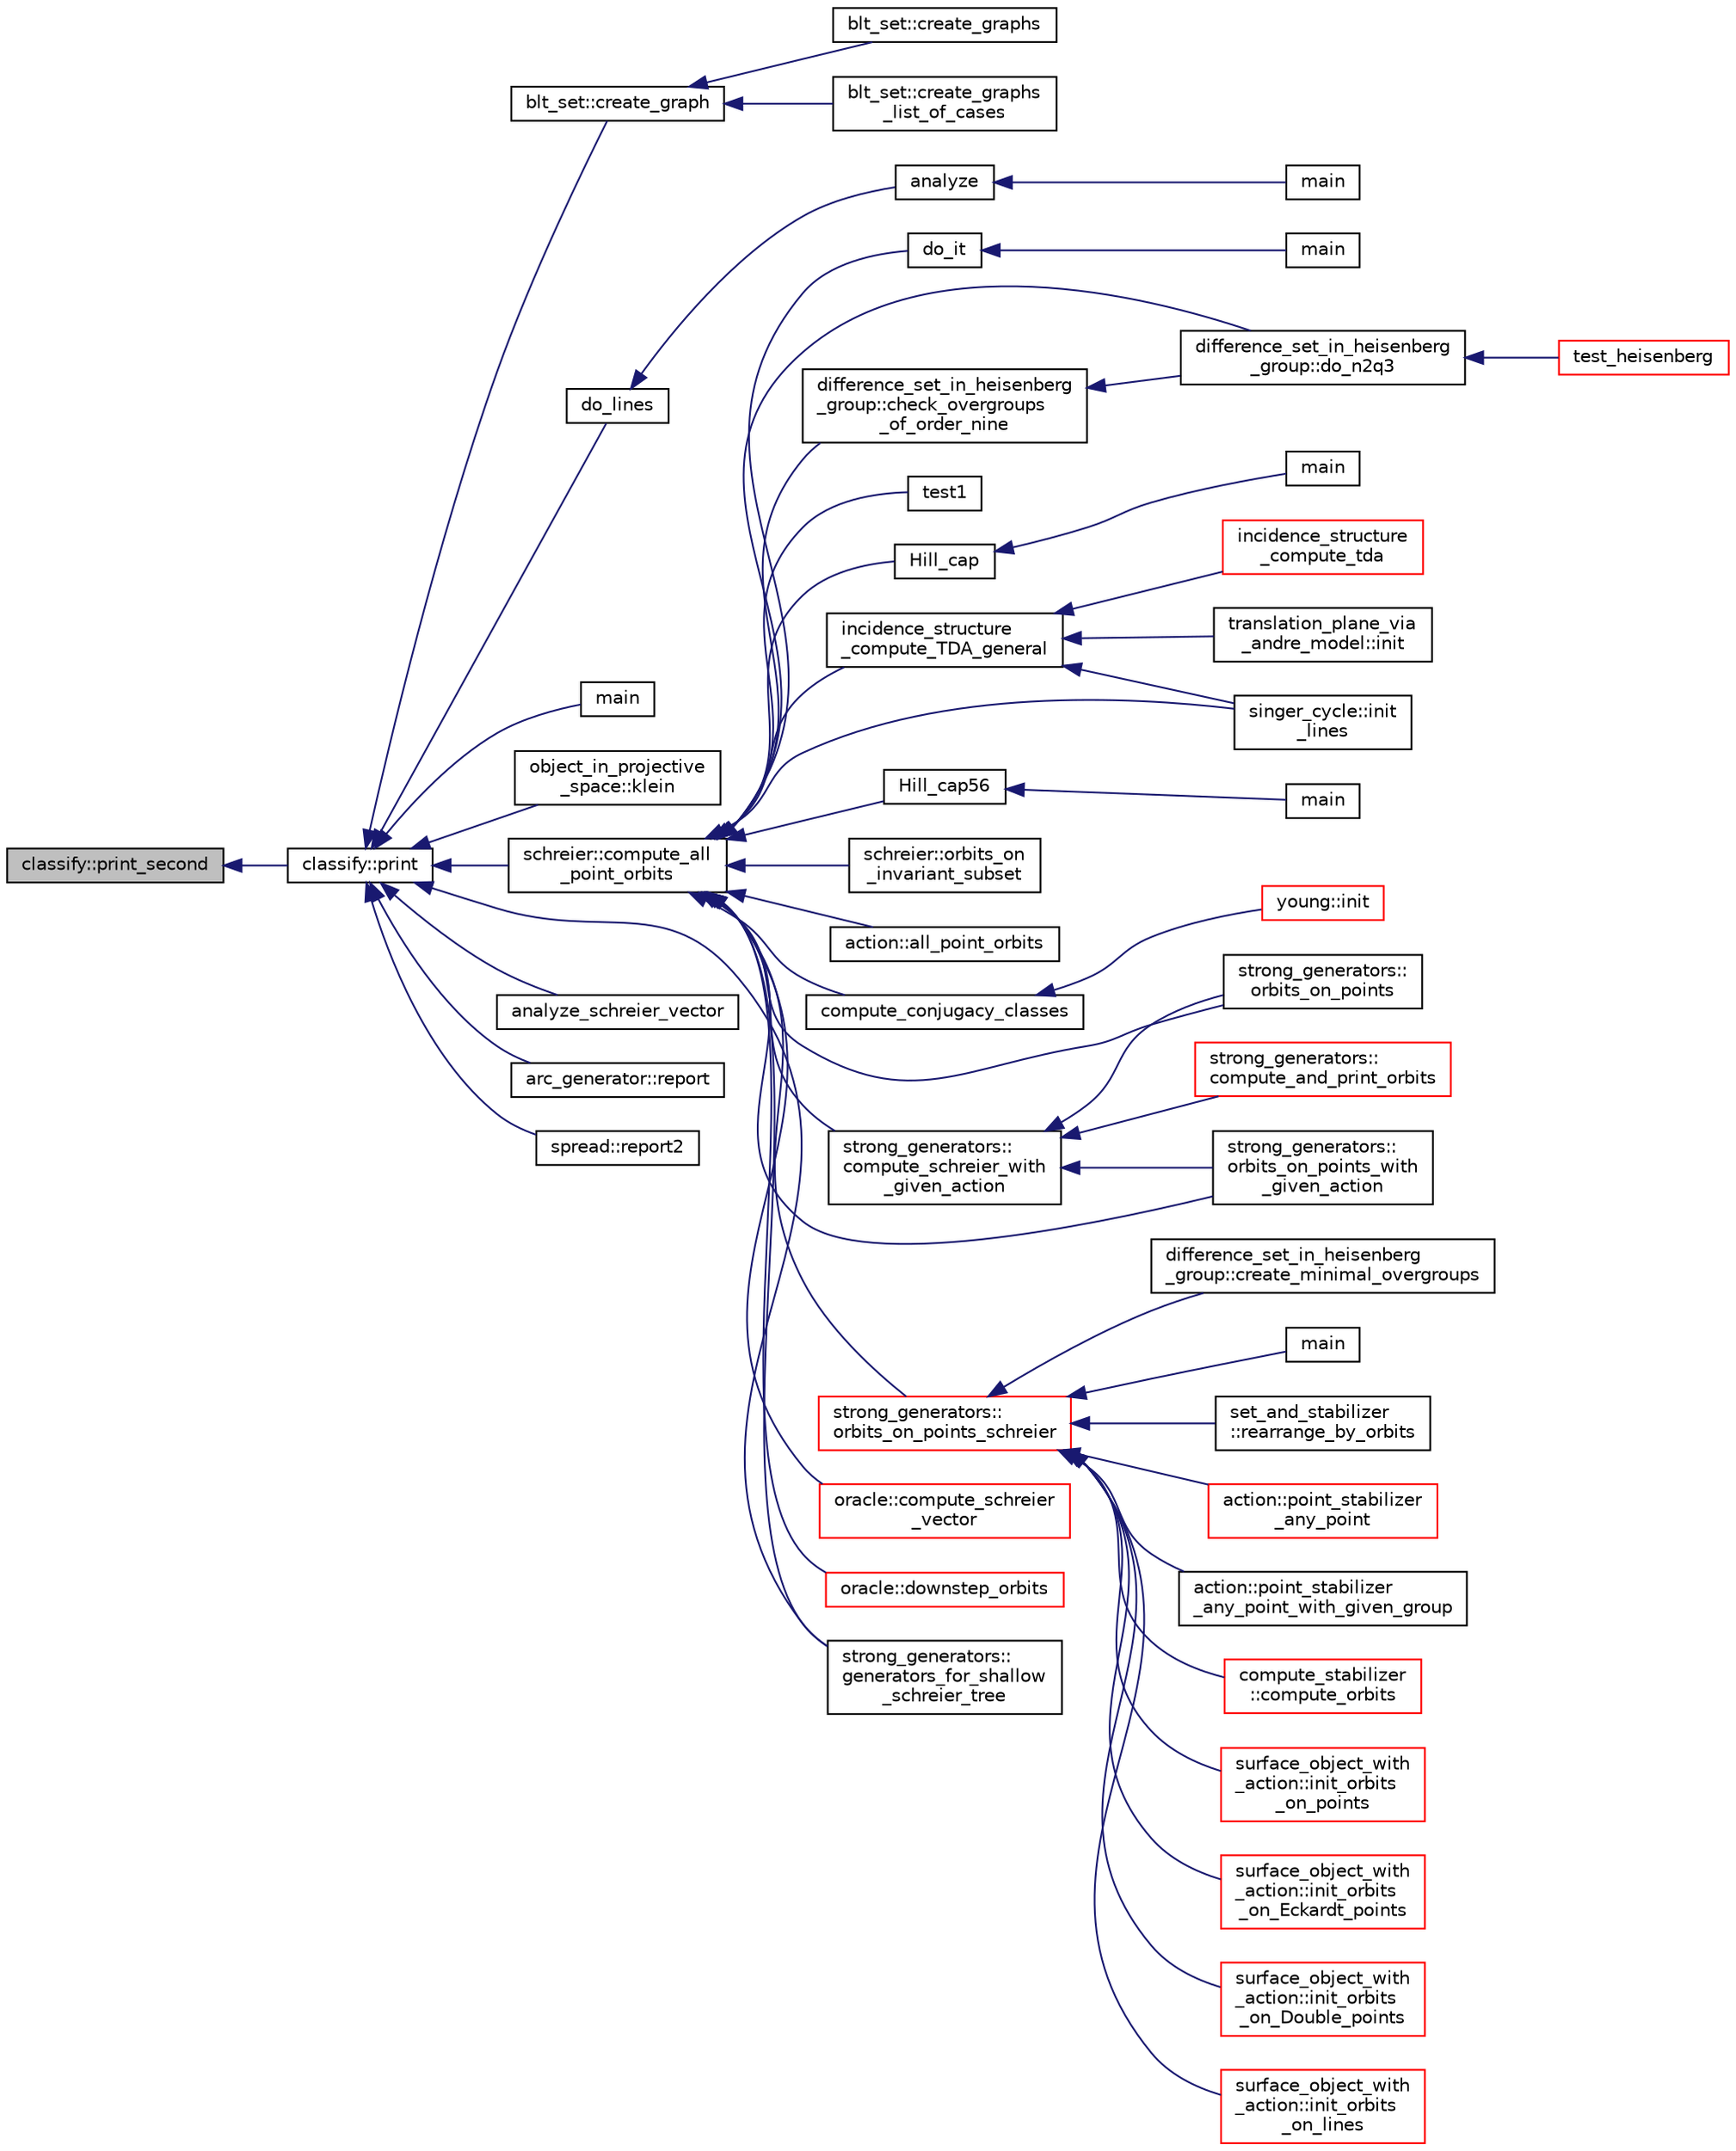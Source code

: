 digraph "classify::print_second"
{
  edge [fontname="Helvetica",fontsize="10",labelfontname="Helvetica",labelfontsize="10"];
  node [fontname="Helvetica",fontsize="10",shape=record];
  rankdir="LR";
  Node625 [label="classify::print_second",height=0.2,width=0.4,color="black", fillcolor="grey75", style="filled", fontcolor="black"];
  Node625 -> Node626 [dir="back",color="midnightblue",fontsize="10",style="solid",fontname="Helvetica"];
  Node626 [label="classify::print",height=0.2,width=0.4,color="black", fillcolor="white", style="filled",URL="$d9/d43/classclassify.html#a56d1941250d46f68a41566aac4331bc1"];
  Node626 -> Node627 [dir="back",color="midnightblue",fontsize="10",style="solid",fontname="Helvetica"];
  Node627 [label="blt_set::create_graph",height=0.2,width=0.4,color="black", fillcolor="white", style="filled",URL="$d1/d3d/classblt__set.html#ae92249ece99ffbc92e93e49cd5d5dccf"];
  Node627 -> Node628 [dir="back",color="midnightblue",fontsize="10",style="solid",fontname="Helvetica"];
  Node628 [label="blt_set::create_graphs",height=0.2,width=0.4,color="black", fillcolor="white", style="filled",URL="$d1/d3d/classblt__set.html#a3f1d4a8ed15875c47b327949f26a4533"];
  Node627 -> Node629 [dir="back",color="midnightblue",fontsize="10",style="solid",fontname="Helvetica"];
  Node629 [label="blt_set::create_graphs\l_list_of_cases",height=0.2,width=0.4,color="black", fillcolor="white", style="filled",URL="$d1/d3d/classblt__set.html#a91ad531d4154bd887182dbd6121476f3"];
  Node626 -> Node630 [dir="back",color="midnightblue",fontsize="10",style="solid",fontname="Helvetica"];
  Node630 [label="do_lines",height=0.2,width=0.4,color="black", fillcolor="white", style="filled",URL="$da/d90/analyze_8_c.html#a8a0ad1642efe3759982b81e0fa63f035"];
  Node630 -> Node631 [dir="back",color="midnightblue",fontsize="10",style="solid",fontname="Helvetica"];
  Node631 [label="analyze",height=0.2,width=0.4,color="black", fillcolor="white", style="filled",URL="$da/d90/analyze_8_c.html#aa0c05ca3fc5b1b83451c5a4928234f5e"];
  Node631 -> Node632 [dir="back",color="midnightblue",fontsize="10",style="solid",fontname="Helvetica"];
  Node632 [label="main",height=0.2,width=0.4,color="black", fillcolor="white", style="filled",URL="$da/d90/analyze_8_c.html#a3c04138a5bfe5d72780bb7e82a18e627"];
  Node626 -> Node633 [dir="back",color="midnightblue",fontsize="10",style="solid",fontname="Helvetica"];
  Node633 [label="main",height=0.2,width=0.4,color="black", fillcolor="white", style="filled",URL="$df/da4/distribution_8_c.html#a3c04138a5bfe5d72780bb7e82a18e627"];
  Node626 -> Node634 [dir="back",color="midnightblue",fontsize="10",style="solid",fontname="Helvetica"];
  Node634 [label="object_in_projective\l_space::klein",height=0.2,width=0.4,color="black", fillcolor="white", style="filled",URL="$d7/d08/classobject__in__projective__space.html#a5b8beb58d83a6c274b2b8bd2c4e176c1"];
  Node626 -> Node635 [dir="back",color="midnightblue",fontsize="10",style="solid",fontname="Helvetica"];
  Node635 [label="schreier::compute_all\l_point_orbits",height=0.2,width=0.4,color="black", fillcolor="white", style="filled",URL="$d3/dd6/classschreier.html#a1deec048f51f380bc3476d4cd4d95e94"];
  Node635 -> Node636 [dir="back",color="midnightblue",fontsize="10",style="solid",fontname="Helvetica"];
  Node636 [label="do_it",height=0.2,width=0.4,color="black", fillcolor="white", style="filled",URL="$da/da3/burnside_8_c.html#a6a1ed4d46bdb13e56112f47f0565c25b"];
  Node636 -> Node637 [dir="back",color="midnightblue",fontsize="10",style="solid",fontname="Helvetica"];
  Node637 [label="main",height=0.2,width=0.4,color="black", fillcolor="white", style="filled",URL="$da/da3/burnside_8_c.html#a3c04138a5bfe5d72780bb7e82a18e627"];
  Node635 -> Node638 [dir="back",color="midnightblue",fontsize="10",style="solid",fontname="Helvetica"];
  Node638 [label="difference_set_in_heisenberg\l_group::do_n2q3",height=0.2,width=0.4,color="black", fillcolor="white", style="filled",URL="$de/d8a/classdifference__set__in__heisenberg__group.html#aca82ff116dd5d17cfbb311e809b6d023"];
  Node638 -> Node639 [dir="back",color="midnightblue",fontsize="10",style="solid",fontname="Helvetica"];
  Node639 [label="test_heisenberg",height=0.2,width=0.4,color="red", fillcolor="white", style="filled",URL="$d7/db9/tao_8_c.html#a87d0c5c3b1f228ddbc4f326d3b662c24"];
  Node635 -> Node641 [dir="back",color="midnightblue",fontsize="10",style="solid",fontname="Helvetica"];
  Node641 [label="difference_set_in_heisenberg\l_group::check_overgroups\l_of_order_nine",height=0.2,width=0.4,color="black", fillcolor="white", style="filled",URL="$de/d8a/classdifference__set__in__heisenberg__group.html#af7075193cf272d5b63356e21ec1ab8a8"];
  Node641 -> Node638 [dir="back",color="midnightblue",fontsize="10",style="solid",fontname="Helvetica"];
  Node635 -> Node642 [dir="back",color="midnightblue",fontsize="10",style="solid",fontname="Helvetica"];
  Node642 [label="test1",height=0.2,width=0.4,color="black", fillcolor="white", style="filled",URL="$d9/db0/factor__space_8_c.html#ae2a201e46836d85cb2c5579a837b641a"];
  Node635 -> Node643 [dir="back",color="midnightblue",fontsize="10",style="solid",fontname="Helvetica"];
  Node643 [label="Hill_cap",height=0.2,width=0.4,color="black", fillcolor="white", style="filled",URL="$da/d28/hill_8_c.html#a7c2543fe497e681d4b492b16ea7f933e"];
  Node643 -> Node644 [dir="back",color="midnightblue",fontsize="10",style="solid",fontname="Helvetica"];
  Node644 [label="main",height=0.2,width=0.4,color="black", fillcolor="white", style="filled",URL="$da/d28/hill_8_c.html#a217dbf8b442f20279ea00b898af96f52"];
  Node635 -> Node645 [dir="back",color="midnightblue",fontsize="10",style="solid",fontname="Helvetica"];
  Node645 [label="incidence_structure\l_compute_TDA_general",height=0.2,width=0.4,color="black", fillcolor="white", style="filled",URL="$df/d74/tl__geometry_8h.html#a21ab759f6e646f3fe703c17f39361448"];
  Node645 -> Node646 [dir="back",color="midnightblue",fontsize="10",style="solid",fontname="Helvetica"];
  Node646 [label="incidence_structure\l_compute_tda",height=0.2,width=0.4,color="red", fillcolor="white", style="filled",URL="$df/d74/tl__geometry_8h.html#ab3a7584f120bbaf752a5bd831d3ebf72"];
  Node645 -> Node648 [dir="back",color="midnightblue",fontsize="10",style="solid",fontname="Helvetica"];
  Node648 [label="singer_cycle::init\l_lines",height=0.2,width=0.4,color="black", fillcolor="white", style="filled",URL="$d8/d13/classsinger__cycle.html#a817cbf613596d5db2cf5e926db8fa328"];
  Node645 -> Node649 [dir="back",color="midnightblue",fontsize="10",style="solid",fontname="Helvetica"];
  Node649 [label="translation_plane_via\l_andre_model::init",height=0.2,width=0.4,color="black", fillcolor="white", style="filled",URL="$d1/dcc/classtranslation__plane__via__andre__model.html#adb424599de168ade331979a9218ee07b"];
  Node635 -> Node650 [dir="back",color="midnightblue",fontsize="10",style="solid",fontname="Helvetica"];
  Node650 [label="Hill_cap56",height=0.2,width=0.4,color="black", fillcolor="white", style="filled",URL="$df/d74/tl__geometry_8h.html#ad7fc0ff2bf8455ab25e170c6930047a6"];
  Node650 -> Node651 [dir="back",color="midnightblue",fontsize="10",style="solid",fontname="Helvetica"];
  Node651 [label="main",height=0.2,width=0.4,color="black", fillcolor="white", style="filled",URL="$d4/d6e/make__something_8_c.html#a217dbf8b442f20279ea00b898af96f52"];
  Node635 -> Node652 [dir="back",color="midnightblue",fontsize="10",style="solid",fontname="Helvetica"];
  Node652 [label="schreier::orbits_on\l_invariant_subset",height=0.2,width=0.4,color="black", fillcolor="white", style="filled",URL="$d3/dd6/classschreier.html#a852787d7b3448fd7c05b481b9ee95bdc"];
  Node635 -> Node653 [dir="back",color="midnightblue",fontsize="10",style="solid",fontname="Helvetica"];
  Node653 [label="action::all_point_orbits",height=0.2,width=0.4,color="black", fillcolor="white", style="filled",URL="$d2/d86/classaction.html#a69c5d635fef1124cf0a1b4cd5e879262"];
  Node635 -> Node654 [dir="back",color="midnightblue",fontsize="10",style="solid",fontname="Helvetica"];
  Node654 [label="compute_conjugacy_classes",height=0.2,width=0.4,color="black", fillcolor="white", style="filled",URL="$dc/dd4/group__actions_8h.html#a3a3f311d8e19e481707b3e54dbb35066"];
  Node654 -> Node655 [dir="back",color="midnightblue",fontsize="10",style="solid",fontname="Helvetica"];
  Node655 [label="young::init",height=0.2,width=0.4,color="red", fillcolor="white", style="filled",URL="$dd/d68/classyoung.html#abbcd21425b16be0635f5ede77c0cdc28"];
  Node635 -> Node659 [dir="back",color="midnightblue",fontsize="10",style="solid",fontname="Helvetica"];
  Node659 [label="strong_generators::\lcompute_schreier_with\l_given_action",height=0.2,width=0.4,color="black", fillcolor="white", style="filled",URL="$dc/d09/classstrong__generators.html#a4124e0060db9e45c8f698c9fab00d946"];
  Node659 -> Node660 [dir="back",color="midnightblue",fontsize="10",style="solid",fontname="Helvetica"];
  Node660 [label="strong_generators::\lorbits_on_points",height=0.2,width=0.4,color="black", fillcolor="white", style="filled",URL="$dc/d09/classstrong__generators.html#a0db41e5d931067f14ae1066e89988fba"];
  Node659 -> Node661 [dir="back",color="midnightblue",fontsize="10",style="solid",fontname="Helvetica"];
  Node661 [label="strong_generators::\lorbits_on_points_with\l_given_action",height=0.2,width=0.4,color="black", fillcolor="white", style="filled",URL="$dc/d09/classstrong__generators.html#ab903661b1847f798b7833035f2d2950c"];
  Node659 -> Node662 [dir="back",color="midnightblue",fontsize="10",style="solid",fontname="Helvetica"];
  Node662 [label="strong_generators::\lcompute_and_print_orbits",height=0.2,width=0.4,color="red", fillcolor="white", style="filled",URL="$dc/d09/classstrong__generators.html#aff9b042c0430f65b53ebbf51b32db09b"];
  Node635 -> Node660 [dir="back",color="midnightblue",fontsize="10",style="solid",fontname="Helvetica"];
  Node635 -> Node661 [dir="back",color="midnightblue",fontsize="10",style="solid",fontname="Helvetica"];
  Node635 -> Node678 [dir="back",color="midnightblue",fontsize="10",style="solid",fontname="Helvetica"];
  Node678 [label="strong_generators::\lorbits_on_points_schreier",height=0.2,width=0.4,color="red", fillcolor="white", style="filled",URL="$dc/d09/classstrong__generators.html#adf3f35989ff7ac9fdbcf0a4e241eef9f"];
  Node678 -> Node679 [dir="back",color="midnightblue",fontsize="10",style="solid",fontname="Helvetica"];
  Node679 [label="difference_set_in_heisenberg\l_group::create_minimal_overgroups",height=0.2,width=0.4,color="black", fillcolor="white", style="filled",URL="$de/d8a/classdifference__set__in__heisenberg__group.html#a9bde5ad5da3ebaebf98fbfd3e8110b79"];
  Node678 -> Node680 [dir="back",color="midnightblue",fontsize="10",style="solid",fontname="Helvetica"];
  Node680 [label="main",height=0.2,width=0.4,color="black", fillcolor="white", style="filled",URL="$d5/d13/simeon_8_c.html#ae66f6b31b5ad750f1fe042a706a4e3d4"];
  Node678 -> Node681 [dir="back",color="midnightblue",fontsize="10",style="solid",fontname="Helvetica"];
  Node681 [label="set_and_stabilizer\l::rearrange_by_orbits",height=0.2,width=0.4,color="black", fillcolor="white", style="filled",URL="$de/df6/classset__and__stabilizer.html#acfc35aa1163712215848fab02017b28d"];
  Node678 -> Node682 [dir="back",color="midnightblue",fontsize="10",style="solid",fontname="Helvetica"];
  Node682 [label="action::point_stabilizer\l_any_point",height=0.2,width=0.4,color="red", fillcolor="white", style="filled",URL="$d2/d86/classaction.html#a32ab18e3be9f4412d340ee94de405c13"];
  Node678 -> Node684 [dir="back",color="midnightblue",fontsize="10",style="solid",fontname="Helvetica"];
  Node684 [label="action::point_stabilizer\l_any_point_with_given_group",height=0.2,width=0.4,color="black", fillcolor="white", style="filled",URL="$d2/d86/classaction.html#a4892e0399ba1be9d5f0aae001f18d663"];
  Node678 -> Node685 [dir="back",color="midnightblue",fontsize="10",style="solid",fontname="Helvetica"];
  Node685 [label="compute_stabilizer\l::compute_orbits",height=0.2,width=0.4,color="red", fillcolor="white", style="filled",URL="$d8/d30/classcompute__stabilizer.html#ad79e5030c333022ae2a12562459a8948"];
  Node678 -> Node696 [dir="back",color="midnightblue",fontsize="10",style="solid",fontname="Helvetica"];
  Node696 [label="surface_object_with\l_action::init_orbits\l_on_points",height=0.2,width=0.4,color="red", fillcolor="white", style="filled",URL="$db/d28/classsurface__object__with__action.html#af409fc1a4a148cb138ceac1bdedf3d8a"];
  Node678 -> Node705 [dir="back",color="midnightblue",fontsize="10",style="solid",fontname="Helvetica"];
  Node705 [label="surface_object_with\l_action::init_orbits\l_on_Eckardt_points",height=0.2,width=0.4,color="red", fillcolor="white", style="filled",URL="$db/d28/classsurface__object__with__action.html#adb4f53b56c7d046331cd6f7160c88199"];
  Node678 -> Node706 [dir="back",color="midnightblue",fontsize="10",style="solid",fontname="Helvetica"];
  Node706 [label="surface_object_with\l_action::init_orbits\l_on_Double_points",height=0.2,width=0.4,color="red", fillcolor="white", style="filled",URL="$db/d28/classsurface__object__with__action.html#ab1aa645b1dbce2a3cfbf1ec80194fb02"];
  Node678 -> Node707 [dir="back",color="midnightblue",fontsize="10",style="solid",fontname="Helvetica"];
  Node707 [label="surface_object_with\l_action::init_orbits\l_on_lines",height=0.2,width=0.4,color="red", fillcolor="white", style="filled",URL="$db/d28/classsurface__object__with__action.html#a774d7cd436a671bafdf364400a233db5"];
  Node635 -> Node712 [dir="back",color="midnightblue",fontsize="10",style="solid",fontname="Helvetica"];
  Node712 [label="strong_generators::\lgenerators_for_shallow\l_schreier_tree",height=0.2,width=0.4,color="black", fillcolor="white", style="filled",URL="$dc/d09/classstrong__generators.html#a5d093b23261ef710325614ad5c497dbc"];
  Node635 -> Node713 [dir="back",color="midnightblue",fontsize="10",style="solid",fontname="Helvetica"];
  Node713 [label="oracle::compute_schreier\l_vector",height=0.2,width=0.4,color="red", fillcolor="white", style="filled",URL="$d7/da7/classoracle.html#a1ba7d398b51ed70f89b5ea54adb7b089"];
  Node635 -> Node766 [dir="back",color="midnightblue",fontsize="10",style="solid",fontname="Helvetica"];
  Node766 [label="oracle::downstep_orbits",height=0.2,width=0.4,color="red", fillcolor="white", style="filled",URL="$d7/da7/classoracle.html#a65ea623f3a7b2e3dba4e29638207bc53"];
  Node635 -> Node648 [dir="back",color="midnightblue",fontsize="10",style="solid",fontname="Helvetica"];
  Node626 -> Node772 [dir="back",color="midnightblue",fontsize="10",style="solid",fontname="Helvetica"];
  Node772 [label="analyze_schreier_vector",height=0.2,width=0.4,color="black", fillcolor="white", style="filled",URL="$d9/d7a/schreier__vector_8_c.html#a6997cb994dece4aaa410f5da7867eba9"];
  Node626 -> Node712 [dir="back",color="midnightblue",fontsize="10",style="solid",fontname="Helvetica"];
  Node626 -> Node773 [dir="back",color="midnightblue",fontsize="10",style="solid",fontname="Helvetica"];
  Node773 [label="arc_generator::report",height=0.2,width=0.4,color="black", fillcolor="white", style="filled",URL="$d4/d21/classarc__generator.html#a650f715bb3eec8fd1057e07e5b384f9a"];
  Node626 -> Node774 [dir="back",color="midnightblue",fontsize="10",style="solid",fontname="Helvetica"];
  Node774 [label="spread::report2",height=0.2,width=0.4,color="black", fillcolor="white", style="filled",URL="$da/dc1/classspread.html#a543a79e4e7306af291584f53dacbfdd8"];
}
